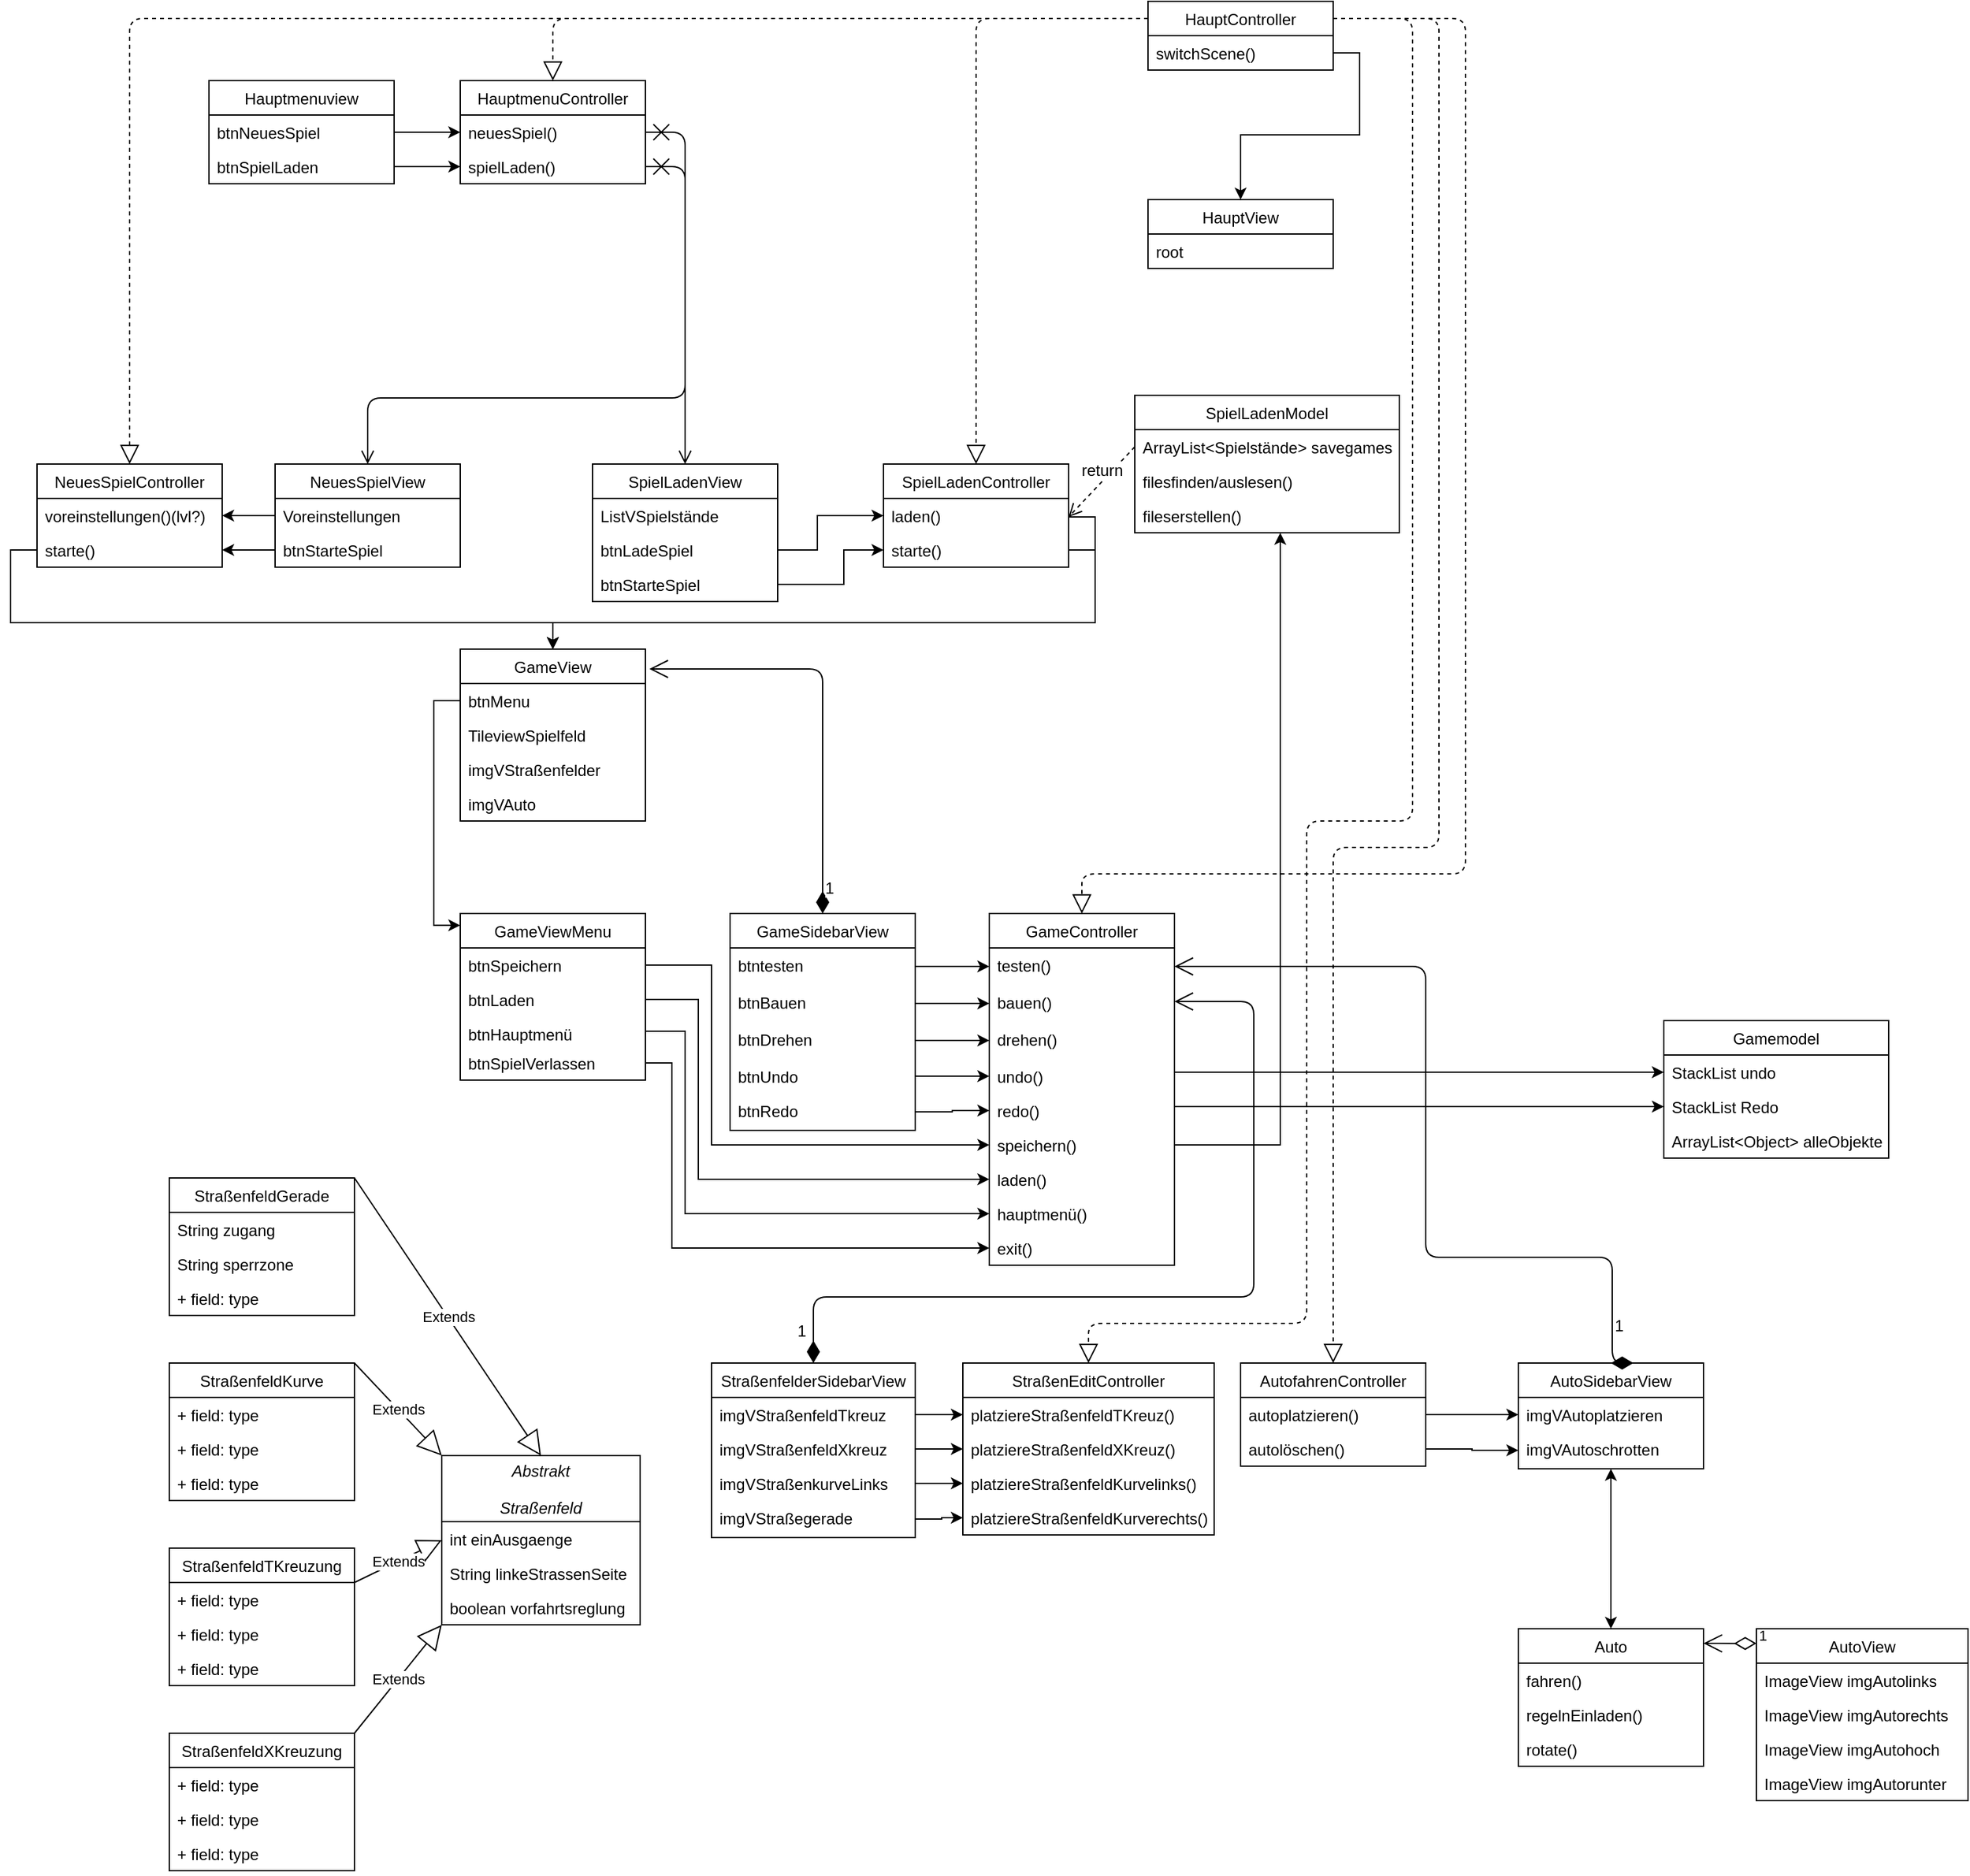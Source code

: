<mxfile version="13.1.3" type="github">
  <diagram id="VJ4gBRLPfHEQcIUoVyoj" name="Page-1">
    <mxGraphModel dx="2385" dy="684" grid="1" gridSize="10" guides="1" tooltips="1" connect="1" arrows="1" fold="1" page="1" pageScale="1" pageWidth="827" pageHeight="1169" math="0" shadow="0">
      <root>
        <mxCell id="0" />
        <mxCell id="1" parent="0" />
        <mxCell id="-l_j1n_9Ub-t-qIlccOr-48" value="GameView" style="swimlane;fontStyle=0;childLayout=stackLayout;horizontal=1;startSize=26;fillColor=none;horizontalStack=0;resizeParent=1;resizeParentMax=0;resizeLast=0;collapsible=1;marginBottom=0;" parent="1" vertex="1">
          <mxGeometry x="140" y="740" width="140" height="130" as="geometry" />
        </mxCell>
        <mxCell id="-l_j1n_9Ub-t-qIlccOr-49" value="btnMenu" style="text;strokeColor=none;fillColor=none;align=left;verticalAlign=top;spacingLeft=4;spacingRight=4;overflow=hidden;rotatable=0;points=[[0,0.5],[1,0.5]];portConstraint=eastwest;" parent="-l_j1n_9Ub-t-qIlccOr-48" vertex="1">
          <mxGeometry y="26" width="140" height="26" as="geometry" />
        </mxCell>
        <mxCell id="-l_j1n_9Ub-t-qIlccOr-50" value="TileviewSpielfeld" style="text;strokeColor=none;fillColor=none;align=left;verticalAlign=top;spacingLeft=4;spacingRight=4;overflow=hidden;rotatable=0;points=[[0,0.5],[1,0.5]];portConstraint=eastwest;" parent="-l_j1n_9Ub-t-qIlccOr-48" vertex="1">
          <mxGeometry y="52" width="140" height="26" as="geometry" />
        </mxCell>
        <mxCell id="-l_j1n_9Ub-t-qIlccOr-51" value="imgVStraßenfelder" style="text;strokeColor=none;fillColor=none;align=left;verticalAlign=top;spacingLeft=4;spacingRight=4;overflow=hidden;rotatable=0;points=[[0,0.5],[1,0.5]];portConstraint=eastwest;" parent="-l_j1n_9Ub-t-qIlccOr-48" vertex="1">
          <mxGeometry y="78" width="140" height="26" as="geometry" />
        </mxCell>
        <mxCell id="DvyWiu1rD5Dh5u9udajw-17" value="imgVAuto" style="text;strokeColor=none;fillColor=none;align=left;verticalAlign=top;spacingLeft=4;spacingRight=4;overflow=hidden;rotatable=0;points=[[0,0.5],[1,0.5]];portConstraint=eastwest;" parent="-l_j1n_9Ub-t-qIlccOr-48" vertex="1">
          <mxGeometry y="104" width="140" height="26" as="geometry" />
        </mxCell>
        <mxCell id="-l_j1n_9Ub-t-qIlccOr-72" value="NeuesSpielView" style="swimlane;fontStyle=0;childLayout=stackLayout;horizontal=1;startSize=26;fillColor=none;horizontalStack=0;resizeParent=1;resizeParentMax=0;resizeLast=0;collapsible=1;marginBottom=0;" parent="1" vertex="1">
          <mxGeometry y="600" width="140" height="78" as="geometry" />
        </mxCell>
        <mxCell id="-l_j1n_9Ub-t-qIlccOr-73" value="Voreinstellungen" style="text;strokeColor=none;fillColor=none;align=left;verticalAlign=top;spacingLeft=4;spacingRight=4;overflow=hidden;rotatable=0;points=[[0,0.5],[1,0.5]];portConstraint=eastwest;" parent="-l_j1n_9Ub-t-qIlccOr-72" vertex="1">
          <mxGeometry y="26" width="140" height="26" as="geometry" />
        </mxCell>
        <mxCell id="-l_j1n_9Ub-t-qIlccOr-75" value="btnStarteSpiel" style="text;strokeColor=none;fillColor=none;align=left;verticalAlign=top;spacingLeft=4;spacingRight=4;overflow=hidden;rotatable=0;points=[[0,0.5],[1,0.5]];portConstraint=eastwest;" parent="-l_j1n_9Ub-t-qIlccOr-72" vertex="1">
          <mxGeometry y="52" width="140" height="26" as="geometry" />
        </mxCell>
        <mxCell id="-l_j1n_9Ub-t-qIlccOr-40" value="HauptmenuController" style="swimlane;fontStyle=0;childLayout=stackLayout;horizontal=1;startSize=26;fillColor=none;horizontalStack=0;resizeParent=1;resizeParentMax=0;resizeLast=0;collapsible=1;marginBottom=0;" parent="1" vertex="1">
          <mxGeometry x="140" y="310" width="140" height="78" as="geometry" />
        </mxCell>
        <mxCell id="-l_j1n_9Ub-t-qIlccOr-41" value="neuesSpiel()" style="text;strokeColor=none;fillColor=none;align=left;verticalAlign=top;spacingLeft=4;spacingRight=4;overflow=hidden;rotatable=0;points=[[0,0.5],[1,0.5]];portConstraint=eastwest;" parent="-l_j1n_9Ub-t-qIlccOr-40" vertex="1">
          <mxGeometry y="26" width="140" height="26" as="geometry" />
        </mxCell>
        <mxCell id="-l_j1n_9Ub-t-qIlccOr-42" value="spielLaden()" style="text;strokeColor=none;fillColor=none;align=left;verticalAlign=top;spacingLeft=4;spacingRight=4;overflow=hidden;rotatable=0;points=[[0,0.5],[1,0.5]];portConstraint=eastwest;" parent="-l_j1n_9Ub-t-qIlccOr-40" vertex="1">
          <mxGeometry y="52" width="140" height="26" as="geometry" />
        </mxCell>
        <mxCell id="-gcXNnlhB-4B4d6z5VCx-38" value="SpielLadenController" style="swimlane;fontStyle=0;childLayout=stackLayout;horizontal=1;startSize=26;fillColor=none;horizontalStack=0;resizeParent=1;resizeParentMax=0;resizeLast=0;collapsible=1;marginBottom=0;" vertex="1" parent="1">
          <mxGeometry x="460" y="600" width="140" height="78" as="geometry" />
        </mxCell>
        <mxCell id="-gcXNnlhB-4B4d6z5VCx-40" value="laden()" style="text;strokeColor=none;fillColor=none;align=left;verticalAlign=top;spacingLeft=4;spacingRight=4;overflow=hidden;rotatable=0;points=[[0,0.5],[1,0.5]];portConstraint=eastwest;" vertex="1" parent="-gcXNnlhB-4B4d6z5VCx-38">
          <mxGeometry y="26" width="140" height="26" as="geometry" />
        </mxCell>
        <mxCell id="-gcXNnlhB-4B4d6z5VCx-41" value="starte()" style="text;strokeColor=none;fillColor=none;align=left;verticalAlign=top;spacingLeft=4;spacingRight=4;overflow=hidden;rotatable=0;points=[[0,0.5],[1,0.5]];portConstraint=eastwest;" vertex="1" parent="-gcXNnlhB-4B4d6z5VCx-38">
          <mxGeometry y="52" width="140" height="26" as="geometry" />
        </mxCell>
        <mxCell id="-gcXNnlhB-4B4d6z5VCx-43" value="NeuesSpielController" style="swimlane;fontStyle=0;childLayout=stackLayout;horizontal=1;startSize=26;fillColor=none;horizontalStack=0;resizeParent=1;resizeParentMax=0;resizeLast=0;collapsible=1;marginBottom=0;" vertex="1" parent="1">
          <mxGeometry x="-180" y="600" width="140" height="78" as="geometry" />
        </mxCell>
        <mxCell id="-gcXNnlhB-4B4d6z5VCx-44" value="voreinstellungen()(lvl?)" style="text;strokeColor=none;fillColor=none;align=left;verticalAlign=top;spacingLeft=4;spacingRight=4;overflow=hidden;rotatable=0;points=[[0,0.5],[1,0.5]];portConstraint=eastwest;" vertex="1" parent="-gcXNnlhB-4B4d6z5VCx-43">
          <mxGeometry y="26" width="140" height="26" as="geometry" />
        </mxCell>
        <mxCell id="-gcXNnlhB-4B4d6z5VCx-45" value="starte()" style="text;strokeColor=none;fillColor=none;align=left;verticalAlign=top;spacingLeft=4;spacingRight=4;overflow=hidden;rotatable=0;points=[[0,0.5],[1,0.5]];portConstraint=eastwest;" vertex="1" parent="-gcXNnlhB-4B4d6z5VCx-43">
          <mxGeometry y="52" width="140" height="26" as="geometry" />
        </mxCell>
        <mxCell id="-gcXNnlhB-4B4d6z5VCx-214" style="edgeStyle=orthogonalEdgeStyle;rounded=0;orthogonalLoop=1;jettySize=auto;html=1;exitX=1;exitY=0.5;exitDx=0;exitDy=0;entryX=0.5;entryY=0;entryDx=0;entryDy=0;fontSize=12;" edge="1" parent="1" source="-gcXNnlhB-4B4d6z5VCx-95" target="-gcXNnlhB-4B4d6z5VCx-96">
          <mxGeometry relative="1" as="geometry" />
        </mxCell>
        <mxCell id="-gcXNnlhB-4B4d6z5VCx-92" value="HauptController" style="swimlane;fontStyle=0;childLayout=stackLayout;horizontal=1;startSize=26;fillColor=none;horizontalStack=0;resizeParent=1;resizeParentMax=0;resizeLast=0;collapsible=1;marginBottom=0;" vertex="1" parent="1">
          <mxGeometry x="660" y="250" width="140" height="52" as="geometry" />
        </mxCell>
        <mxCell id="-gcXNnlhB-4B4d6z5VCx-95" value="switchScene()" style="text;strokeColor=none;fillColor=none;align=left;verticalAlign=top;spacingLeft=4;spacingRight=4;overflow=hidden;rotatable=0;points=[[0,0.5],[1,0.5]];portConstraint=eastwest;" vertex="1" parent="-gcXNnlhB-4B4d6z5VCx-92">
          <mxGeometry y="26" width="140" height="26" as="geometry" />
        </mxCell>
        <mxCell id="-gcXNnlhB-4B4d6z5VCx-96" value="HauptView" style="swimlane;fontStyle=0;childLayout=stackLayout;horizontal=1;startSize=26;fillColor=none;horizontalStack=0;resizeParent=1;resizeParentMax=0;resizeLast=0;collapsible=1;marginBottom=0;" vertex="1" parent="1">
          <mxGeometry x="660" y="400" width="140" height="52" as="geometry" />
        </mxCell>
        <mxCell id="-gcXNnlhB-4B4d6z5VCx-97" value="root" style="text;strokeColor=none;fillColor=none;align=left;verticalAlign=top;spacingLeft=4;spacingRight=4;overflow=hidden;rotatable=0;points=[[0,0.5],[1,0.5]];portConstraint=eastwest;" vertex="1" parent="-gcXNnlhB-4B4d6z5VCx-96">
          <mxGeometry y="26" width="140" height="26" as="geometry" />
        </mxCell>
        <mxCell id="-l_j1n_9Ub-t-qIlccOr-104" value="GameSidebarView" style="swimlane;fontStyle=0;childLayout=stackLayout;horizontal=1;startSize=26;fillColor=none;horizontalStack=0;resizeParent=1;resizeParentMax=0;resizeLast=0;collapsible=1;marginBottom=0;" parent="1" vertex="1">
          <mxGeometry x="344" y="940" width="140" height="164" as="geometry" />
        </mxCell>
        <mxCell id="DvyWiu1rD5Dh5u9udajw-1" value="btntesten" style="text;strokeColor=none;fillColor=none;align=left;verticalAlign=top;spacingLeft=4;spacingRight=4;overflow=hidden;rotatable=0;points=[[0,0.5],[1,0.5]];portConstraint=eastwest;" parent="-l_j1n_9Ub-t-qIlccOr-104" vertex="1">
          <mxGeometry y="26" width="140" height="28" as="geometry" />
        </mxCell>
        <mxCell id="DvyWiu1rD5Dh5u9udajw-14" value="btnBauen" style="text;strokeColor=none;fillColor=none;align=left;verticalAlign=top;spacingLeft=4;spacingRight=4;overflow=hidden;rotatable=0;points=[[0,0.5],[1,0.5]];portConstraint=eastwest;" parent="-l_j1n_9Ub-t-qIlccOr-104" vertex="1">
          <mxGeometry y="54" width="140" height="28" as="geometry" />
        </mxCell>
        <mxCell id="DvyWiu1rD5Dh5u9udajw-7" value="btnDrehen" style="text;strokeColor=none;fillColor=none;align=left;verticalAlign=top;spacingLeft=4;spacingRight=4;overflow=hidden;rotatable=0;points=[[0,0.5],[1,0.5]];portConstraint=eastwest;" parent="-l_j1n_9Ub-t-qIlccOr-104" vertex="1">
          <mxGeometry y="82" width="140" height="28" as="geometry" />
        </mxCell>
        <mxCell id="-l_j1n_9Ub-t-qIlccOr-106" value="btnUndo" style="text;strokeColor=none;fillColor=none;align=left;verticalAlign=top;spacingLeft=4;spacingRight=4;overflow=hidden;rotatable=0;points=[[0,0.5],[1,0.5]];portConstraint=eastwest;" parent="-l_j1n_9Ub-t-qIlccOr-104" vertex="1">
          <mxGeometry y="110" width="140" height="26" as="geometry" />
        </mxCell>
        <mxCell id="-l_j1n_9Ub-t-qIlccOr-107" value="btnRedo&#xa;" style="text;strokeColor=none;fillColor=none;align=left;verticalAlign=top;spacingLeft=4;spacingRight=4;overflow=hidden;rotatable=0;points=[[0,0.5],[1,0.5]];portConstraint=eastwest;" parent="-l_j1n_9Ub-t-qIlccOr-104" vertex="1">
          <mxGeometry y="136" width="140" height="28" as="geometry" />
        </mxCell>
        <mxCell id="DvyWiu1rD5Dh5u9udajw-18" style="edgeStyle=orthogonalEdgeStyle;rounded=0;orthogonalLoop=1;jettySize=auto;html=1;exitX=0;exitY=0.5;exitDx=0;exitDy=0;entryX=0;entryY=0.071;entryDx=0;entryDy=0;entryPerimeter=0;" parent="1" source="-l_j1n_9Ub-t-qIlccOr-49" target="-l_j1n_9Ub-t-qIlccOr-52" edge="1">
          <mxGeometry relative="1" as="geometry" />
        </mxCell>
        <mxCell id="-l_j1n_9Ub-t-qIlccOr-52" value="GameViewMenu" style="swimlane;fontStyle=0;childLayout=stackLayout;horizontal=1;startSize=26;fillColor=none;horizontalStack=0;resizeParent=1;resizeParentMax=0;resizeLast=0;collapsible=1;marginBottom=0;" parent="1" vertex="1">
          <mxGeometry x="140" y="940" width="140" height="126" as="geometry" />
        </mxCell>
        <mxCell id="-l_j1n_9Ub-t-qIlccOr-53" value="btnSpeichern" style="text;strokeColor=none;fillColor=none;align=left;verticalAlign=top;spacingLeft=4;spacingRight=4;overflow=hidden;rotatable=0;points=[[0,0.5],[1,0.5]];portConstraint=eastwest;" parent="-l_j1n_9Ub-t-qIlccOr-52" vertex="1">
          <mxGeometry y="26" width="140" height="26" as="geometry" />
        </mxCell>
        <mxCell id="-l_j1n_9Ub-t-qIlccOr-54" value="btnLaden" style="text;strokeColor=none;fillColor=none;align=left;verticalAlign=top;spacingLeft=4;spacingRight=4;overflow=hidden;rotatable=0;points=[[0,0.5],[1,0.5]];portConstraint=eastwest;" parent="-l_j1n_9Ub-t-qIlccOr-52" vertex="1">
          <mxGeometry y="52" width="140" height="26" as="geometry" />
        </mxCell>
        <mxCell id="-l_j1n_9Ub-t-qIlccOr-55" value="btnHauptmenü" style="text;strokeColor=none;fillColor=none;align=left;verticalAlign=top;spacingLeft=4;spacingRight=4;overflow=hidden;rotatable=0;points=[[0,0.5],[1,0.5]];portConstraint=eastwest;" parent="-l_j1n_9Ub-t-qIlccOr-52" vertex="1">
          <mxGeometry y="78" width="140" height="22" as="geometry" />
        </mxCell>
        <mxCell id="DvyWiu1rD5Dh5u9udajw-22" value="btnSpielVerlassen" style="text;strokeColor=none;fillColor=none;align=left;verticalAlign=top;spacingLeft=4;spacingRight=4;overflow=hidden;rotatable=0;points=[[0,0.5],[1,0.5]];portConstraint=eastwest;" parent="-l_j1n_9Ub-t-qIlccOr-52" vertex="1">
          <mxGeometry y="100" width="140" height="26" as="geometry" />
        </mxCell>
        <mxCell id="-gcXNnlhB-4B4d6z5VCx-149" value="" style="edgeStyle=orthogonalEdgeStyle;rounded=0;orthogonalLoop=1;jettySize=auto;html=1;fontSize=12;" edge="1" parent="1" source="-l_j1n_9Ub-t-qIlccOr-32" target="DvyWiu1rD5Dh5u9udajw-9">
          <mxGeometry relative="1" as="geometry" />
        </mxCell>
        <mxCell id="-gcXNnlhB-4B4d6z5VCx-4" value="Hauptmenuview" style="swimlane;fontStyle=0;childLayout=stackLayout;horizontal=1;startSize=26;fillColor=none;horizontalStack=0;resizeParent=1;resizeParentMax=0;resizeLast=0;collapsible=1;marginBottom=0;" vertex="1" parent="1">
          <mxGeometry x="-50" y="310" width="140" height="78" as="geometry" />
        </mxCell>
        <mxCell id="-gcXNnlhB-4B4d6z5VCx-5" value="btnNeuesSpiel" style="text;strokeColor=none;fillColor=none;align=left;verticalAlign=top;spacingLeft=4;spacingRight=4;overflow=hidden;rotatable=0;points=[[0,0.5],[1,0.5]];portConstraint=eastwest;" vertex="1" parent="-gcXNnlhB-4B4d6z5VCx-4">
          <mxGeometry y="26" width="140" height="26" as="geometry" />
        </mxCell>
        <mxCell id="-gcXNnlhB-4B4d6z5VCx-6" value="btnSpielLaden" style="text;strokeColor=none;fillColor=none;align=left;verticalAlign=top;spacingLeft=4;spacingRight=4;overflow=hidden;rotatable=0;points=[[0,0.5],[1,0.5]];portConstraint=eastwest;" vertex="1" parent="-gcXNnlhB-4B4d6z5VCx-4">
          <mxGeometry y="52" width="140" height="26" as="geometry" />
        </mxCell>
        <mxCell id="-gcXNnlhB-4B4d6z5VCx-32" value="" style="endArrow=classic;startArrow=classic;html=1;exitX=0.5;exitY=0;exitDx=0;exitDy=0;entryX=0.5;entryY=1;entryDx=0;entryDy=0;entryPerimeter=0;" edge="1" parent="1" source="-l_j1n_9Ub-t-qIlccOr-56" target="DvyWiu1rD5Dh5u9udajw-10">
          <mxGeometry width="50" height="50" relative="1" as="geometry">
            <mxPoint x="1009.56" y="1450.99" as="sourcePoint" />
            <mxPoint x="1010" y="1371" as="targetPoint" />
          </mxGeometry>
        </mxCell>
        <mxCell id="-gcXNnlhB-4B4d6z5VCx-86" value="Extends" style="endArrow=block;endSize=16;endFill=0;html=1;exitX=1;exitY=0;exitDx=0;exitDy=0;entryX=0.5;entryY=0;entryDx=0;entryDy=0;" edge="1" parent="1" source="-gcXNnlhB-4B4d6z5VCx-70" target="-l_j1n_9Ub-t-qIlccOr-60">
          <mxGeometry width="160" relative="1" as="geometry">
            <mxPoint x="-184" y="1410" as="sourcePoint" />
            <mxPoint x="-24" y="1410" as="targetPoint" />
          </mxGeometry>
        </mxCell>
        <mxCell id="-gcXNnlhB-4B4d6z5VCx-88" value="Extends" style="endArrow=block;endSize=16;endFill=0;html=1;exitX=1;exitY=0;exitDx=0;exitDy=0;entryX=0;entryY=0;entryDx=0;entryDy=0;" edge="1" parent="1" source="-gcXNnlhB-4B4d6z5VCx-74" target="-l_j1n_9Ub-t-qIlccOr-60">
          <mxGeometry width="160" relative="1" as="geometry">
            <mxPoint x="56" y="1480" as="sourcePoint" />
            <mxPoint x="156" y="1441.012" as="targetPoint" />
          </mxGeometry>
        </mxCell>
        <mxCell id="-gcXNnlhB-4B4d6z5VCx-89" value="Extends" style="endArrow=block;endSize=16;endFill=0;html=1;exitX=1;exitY=0.25;exitDx=0;exitDy=0;entryX=0;entryY=0.5;entryDx=0;entryDy=0;" edge="1" parent="1" source="-gcXNnlhB-4B4d6z5VCx-78" target="-l_j1n_9Ub-t-qIlccOr-60">
          <mxGeometry width="160" relative="1" as="geometry">
            <mxPoint x="226" y="1500" as="sourcePoint" />
            <mxPoint x="326" y="1441.012" as="targetPoint" />
          </mxGeometry>
        </mxCell>
        <mxCell id="-gcXNnlhB-4B4d6z5VCx-90" value="Extends" style="endArrow=block;endSize=16;endFill=0;html=1;exitX=1;exitY=0;exitDx=0;exitDy=0;entryX=0;entryY=1;entryDx=0;entryDy=0;" edge="1" parent="1" source="-gcXNnlhB-4B4d6z5VCx-82" target="-l_j1n_9Ub-t-qIlccOr-60">
          <mxGeometry width="160" relative="1" as="geometry">
            <mxPoint x="406" y="1500" as="sourcePoint" />
            <mxPoint x="306" y="1442" as="targetPoint" />
          </mxGeometry>
        </mxCell>
        <mxCell id="-gcXNnlhB-4B4d6z5VCx-101" value="" style="endArrow=block;dashed=1;endFill=0;endSize=12;html=1;exitX=0;exitY=0.25;exitDx=0;exitDy=0;entryX=0.5;entryY=0;entryDx=0;entryDy=0;" edge="1" parent="1" source="-gcXNnlhB-4B4d6z5VCx-92" target="-l_j1n_9Ub-t-qIlccOr-40">
          <mxGeometry width="160" relative="1" as="geometry">
            <mxPoint x="270" y="510" as="sourcePoint" />
            <mxPoint x="430" y="510" as="targetPoint" />
            <Array as="points">
              <mxPoint x="210" y="263" />
            </Array>
          </mxGeometry>
        </mxCell>
        <mxCell id="-gcXNnlhB-4B4d6z5VCx-102" value="" style="endArrow=block;dashed=1;endFill=0;endSize=12;html=1;exitX=0;exitY=0.25;exitDx=0;exitDy=0;entryX=0.5;entryY=0;entryDx=0;entryDy=0;" edge="1" parent="1" source="-gcXNnlhB-4B4d6z5VCx-92" target="-gcXNnlhB-4B4d6z5VCx-38">
          <mxGeometry width="160" relative="1" as="geometry">
            <mxPoint x="680" y="354" as="sourcePoint" />
            <mxPoint x="300" y="414" as="targetPoint" />
            <Array as="points">
              <mxPoint x="530" y="263" />
            </Array>
          </mxGeometry>
        </mxCell>
        <mxCell id="-gcXNnlhB-4B4d6z5VCx-103" value="" style="endArrow=block;dashed=1;endFill=0;endSize=12;html=1;exitX=0;exitY=0.25;exitDx=0;exitDy=0;entryX=0.5;entryY=0;entryDx=0;entryDy=0;" edge="1" parent="1" source="-gcXNnlhB-4B4d6z5VCx-92" target="-gcXNnlhB-4B4d6z5VCx-43">
          <mxGeometry width="160" relative="1" as="geometry">
            <mxPoint x="660" y="250" as="sourcePoint" />
            <mxPoint x="280" y="310" as="targetPoint" />
            <Array as="points">
              <mxPoint x="-110" y="263" />
            </Array>
          </mxGeometry>
        </mxCell>
        <mxCell id="-gcXNnlhB-4B4d6z5VCx-104" value="" style="endArrow=block;dashed=1;endFill=0;endSize=12;html=1;exitX=1;exitY=0.25;exitDx=0;exitDy=0;entryX=0.5;entryY=0;entryDx=0;entryDy=0;" edge="1" parent="1" source="-gcXNnlhB-4B4d6z5VCx-92" target="-l_j1n_9Ub-t-qIlccOr-32">
          <mxGeometry width="160" relative="1" as="geometry">
            <mxPoint x="1570" y="800" as="sourcePoint" />
            <mxPoint x="800" y="1160" as="targetPoint" />
            <Array as="points">
              <mxPoint x="880" y="263" />
              <mxPoint x="880" y="640" />
              <mxPoint x="880" y="890" />
              <mxPoint x="800" y="890" />
            </Array>
          </mxGeometry>
        </mxCell>
        <mxCell id="-gcXNnlhB-4B4d6z5VCx-126" value="1" style="endArrow=open;html=1;endSize=12;startArrow=diamondThin;startSize=14;startFill=0;edgeStyle=orthogonalEdgeStyle;align=left;verticalAlign=bottom;exitX=0;exitY=0.085;exitDx=0;exitDy=0;exitPerimeter=0;" edge="1" parent="1" source="-gcXNnlhB-4B4d6z5VCx-114">
          <mxGeometry x="-1" y="3" relative="1" as="geometry">
            <mxPoint x="820" y="1471" as="sourcePoint" />
            <mxPoint x="1080" y="1492" as="targetPoint" />
          </mxGeometry>
        </mxCell>
        <mxCell id="-gcXNnlhB-4B4d6z5VCx-133" value="GameController" style="swimlane;fontStyle=0;childLayout=stackLayout;horizontal=1;startSize=26;fillColor=none;horizontalStack=0;resizeParent=1;resizeParentMax=0;resizeLast=0;collapsible=1;marginBottom=0;" vertex="1" parent="1">
          <mxGeometry x="540" y="940" width="140" height="266" as="geometry" />
        </mxCell>
        <mxCell id="-gcXNnlhB-4B4d6z5VCx-134" value="testen()" style="text;strokeColor=none;fillColor=none;align=left;verticalAlign=top;spacingLeft=4;spacingRight=4;overflow=hidden;rotatable=0;points=[[0,0.5],[1,0.5]];portConstraint=eastwest;" vertex="1" parent="-gcXNnlhB-4B4d6z5VCx-133">
          <mxGeometry y="26" width="140" height="28" as="geometry" />
        </mxCell>
        <mxCell id="-gcXNnlhB-4B4d6z5VCx-135" value="bauen()" style="text;strokeColor=none;fillColor=none;align=left;verticalAlign=top;spacingLeft=4;spacingRight=4;overflow=hidden;rotatable=0;points=[[0,0.5],[1,0.5]];portConstraint=eastwest;" vertex="1" parent="-gcXNnlhB-4B4d6z5VCx-133">
          <mxGeometry y="54" width="140" height="28" as="geometry" />
        </mxCell>
        <mxCell id="-gcXNnlhB-4B4d6z5VCx-137" value="drehen()" style="text;strokeColor=none;fillColor=none;align=left;verticalAlign=top;spacingLeft=4;spacingRight=4;overflow=hidden;rotatable=0;points=[[0,0.5],[1,0.5]];portConstraint=eastwest;" vertex="1" parent="-gcXNnlhB-4B4d6z5VCx-133">
          <mxGeometry y="82" width="140" height="28" as="geometry" />
        </mxCell>
        <mxCell id="-gcXNnlhB-4B4d6z5VCx-93" value="undo()" style="text;strokeColor=none;fillColor=none;align=left;verticalAlign=top;spacingLeft=4;spacingRight=4;overflow=hidden;rotatable=0;points=[[0,0.5],[1,0.5]];portConstraint=eastwest;" vertex="1" parent="-gcXNnlhB-4B4d6z5VCx-133">
          <mxGeometry y="110" width="140" height="26" as="geometry" />
        </mxCell>
        <mxCell id="-gcXNnlhB-4B4d6z5VCx-94" value="redo()" style="text;strokeColor=none;fillColor=none;align=left;verticalAlign=top;spacingLeft=4;spacingRight=4;overflow=hidden;rotatable=0;points=[[0,0.5],[1,0.5]];portConstraint=eastwest;" vertex="1" parent="-gcXNnlhB-4B4d6z5VCx-133">
          <mxGeometry y="136" width="140" height="26" as="geometry" />
        </mxCell>
        <mxCell id="-gcXNnlhB-4B4d6z5VCx-192" value="speichern()" style="text;strokeColor=none;fillColor=none;align=left;verticalAlign=top;spacingLeft=4;spacingRight=4;overflow=hidden;rotatable=0;points=[[0,0.5],[1,0.5]];portConstraint=eastwest;" vertex="1" parent="-gcXNnlhB-4B4d6z5VCx-133">
          <mxGeometry y="162" width="140" height="26" as="geometry" />
        </mxCell>
        <mxCell id="-gcXNnlhB-4B4d6z5VCx-200" value="laden()" style="text;strokeColor=none;fillColor=none;align=left;verticalAlign=top;spacingLeft=4;spacingRight=4;overflow=hidden;rotatable=0;points=[[0,0.5],[1,0.5]];portConstraint=eastwest;" vertex="1" parent="-gcXNnlhB-4B4d6z5VCx-133">
          <mxGeometry y="188" width="140" height="26" as="geometry" />
        </mxCell>
        <mxCell id="-gcXNnlhB-4B4d6z5VCx-199" value="hauptmenü()" style="text;strokeColor=none;fillColor=none;align=left;verticalAlign=top;spacingLeft=4;spacingRight=4;overflow=hidden;rotatable=0;points=[[0,0.5],[1,0.5]];portConstraint=eastwest;" vertex="1" parent="-gcXNnlhB-4B4d6z5VCx-133">
          <mxGeometry y="214" width="140" height="26" as="geometry" />
        </mxCell>
        <mxCell id="-gcXNnlhB-4B4d6z5VCx-201" value="exit()" style="text;strokeColor=none;fillColor=none;align=left;verticalAlign=top;spacingLeft=4;spacingRight=4;overflow=hidden;rotatable=0;points=[[0,0.5],[1,0.5]];portConstraint=eastwest;" vertex="1" parent="-gcXNnlhB-4B4d6z5VCx-133">
          <mxGeometry y="240" width="140" height="26" as="geometry" />
        </mxCell>
        <mxCell id="-gcXNnlhB-4B4d6z5VCx-139" value="" style="edgeStyle=orthogonalEdgeStyle;rounded=0;orthogonalLoop=1;jettySize=auto;html=1;fontSize=12;" edge="1" parent="1" source="DvyWiu1rD5Dh5u9udajw-1" target="-gcXNnlhB-4B4d6z5VCx-134">
          <mxGeometry relative="1" as="geometry" />
        </mxCell>
        <mxCell id="-gcXNnlhB-4B4d6z5VCx-142" value="" style="endArrow=block;dashed=1;endFill=0;endSize=12;html=1;exitX=1;exitY=0.25;exitDx=0;exitDy=0;entryX=0.5;entryY=0;entryDx=0;entryDy=0;" edge="1" parent="1" source="-gcXNnlhB-4B4d6z5VCx-92" target="-gcXNnlhB-4B4d6z5VCx-133">
          <mxGeometry width="160" relative="1" as="geometry">
            <mxPoint x="801.4" y="358.004" as="sourcePoint" />
            <mxPoint x="670" y="930" as="targetPoint" />
            <Array as="points">
              <mxPoint x="900" y="263" />
              <mxPoint x="900" y="640" />
              <mxPoint x="900" y="910" />
              <mxPoint x="810" y="910" />
              <mxPoint x="610" y="910" />
            </Array>
          </mxGeometry>
        </mxCell>
        <mxCell id="-gcXNnlhB-4B4d6z5VCx-143" value="1" style="endArrow=open;html=1;endSize=12;startArrow=diamondThin;startSize=14;startFill=1;edgeStyle=orthogonalEdgeStyle;align=left;verticalAlign=bottom;fontSize=12;exitX=0.5;exitY=0;exitDx=0;exitDy=0;" edge="1" parent="1" source="-l_j1n_9Ub-t-qIlccOr-104">
          <mxGeometry x="-0.937" relative="1" as="geometry">
            <mxPoint x="340" y="890" as="sourcePoint" />
            <mxPoint x="283" y="755" as="targetPoint" />
            <Array as="points">
              <mxPoint x="414" y="755" />
            </Array>
            <mxPoint as="offset" />
          </mxGeometry>
        </mxCell>
        <mxCell id="-gcXNnlhB-4B4d6z5VCx-144" value="" style="edgeStyle=orthogonalEdgeStyle;rounded=0;orthogonalLoop=1;jettySize=auto;html=1;fontSize=12;" edge="1" parent="1" source="DvyWiu1rD5Dh5u9udajw-7" target="-gcXNnlhB-4B4d6z5VCx-137">
          <mxGeometry relative="1" as="geometry" />
        </mxCell>
        <mxCell id="-gcXNnlhB-4B4d6z5VCx-145" value="" style="edgeStyle=orthogonalEdgeStyle;rounded=0;orthogonalLoop=1;jettySize=auto;html=1;fontSize=12;" edge="1" parent="1" source="DvyWiu1rD5Dh5u9udajw-14" target="-gcXNnlhB-4B4d6z5VCx-135">
          <mxGeometry relative="1" as="geometry" />
        </mxCell>
        <mxCell id="-gcXNnlhB-4B4d6z5VCx-147" value="1" style="endArrow=open;html=1;endSize=12;startArrow=diamondThin;startSize=14;startFill=1;edgeStyle=orthogonalEdgeStyle;align=left;verticalAlign=bottom;fontSize=12;exitX=0.5;exitY=0;exitDx=0;exitDy=0;entryX=1;entryY=0.5;entryDx=0;entryDy=0;" edge="1" parent="1" source="DvyWiu1rD5Dh5u9udajw-8" target="-gcXNnlhB-4B4d6z5VCx-134">
          <mxGeometry x="-0.937" relative="1" as="geometry">
            <mxPoint x="1011" y="1150" as="sourcePoint" />
            <mxPoint x="484" y="1100" as="targetPoint" />
            <Array as="points">
              <mxPoint x="1011" y="1200" />
              <mxPoint x="870" y="1200" />
              <mxPoint x="870" y="980" />
            </Array>
            <mxPoint as="offset" />
          </mxGeometry>
        </mxCell>
        <mxCell id="-gcXNnlhB-4B4d6z5VCx-148" value="1" style="endArrow=open;html=1;endSize=12;startArrow=diamondThin;startSize=14;startFill=1;edgeStyle=orthogonalEdgeStyle;align=left;verticalAlign=bottom;fontSize=12;exitX=0.5;exitY=0;exitDx=0;exitDy=0;entryX=1;entryY=0.25;entryDx=0;entryDy=0;" edge="1" parent="1" source="DvyWiu1rD5Dh5u9udajw-2" target="-gcXNnlhB-4B4d6z5VCx-133">
          <mxGeometry x="-0.955" y="14" relative="1" as="geometry">
            <mxPoint x="1011" y="1180" as="sourcePoint" />
            <mxPoint x="680" y="1010" as="targetPoint" />
            <Array as="points">
              <mxPoint x="407" y="1230" />
              <mxPoint x="740" y="1230" />
              <mxPoint x="740" y="1006" />
            </Array>
            <mxPoint as="offset" />
          </mxGeometry>
        </mxCell>
        <mxCell id="-gcXNnlhB-4B4d6z5VCx-150" value="" style="edgeStyle=orthogonalEdgeStyle;rounded=0;orthogonalLoop=1;jettySize=auto;html=1;fontSize=12;" edge="1" parent="1" source="-l_j1n_9Ub-t-qIlccOr-35" target="DvyWiu1rD5Dh5u9udajw-10">
          <mxGeometry relative="1" as="geometry" />
        </mxCell>
        <mxCell id="-gcXNnlhB-4B4d6z5VCx-157" value="" style="edgeStyle=orthogonalEdgeStyle;rounded=0;orthogonalLoop=1;jettySize=auto;html=1;fontSize=12;" edge="1" parent="1" source="DvyWiu1rD5Dh5u9udajw-3" target="-l_j1n_9Ub-t-qIlccOr-29">
          <mxGeometry relative="1" as="geometry" />
        </mxCell>
        <mxCell id="-gcXNnlhB-4B4d6z5VCx-158" value="" style="edgeStyle=orthogonalEdgeStyle;rounded=0;orthogonalLoop=1;jettySize=auto;html=1;fontSize=12;" edge="1" parent="1" source="-gcXNnlhB-4B4d6z5VCx-156" target="-l_j1n_9Ub-t-qIlccOr-30">
          <mxGeometry relative="1" as="geometry" />
        </mxCell>
        <mxCell id="-gcXNnlhB-4B4d6z5VCx-161" value="" style="edgeStyle=orthogonalEdgeStyle;rounded=0;orthogonalLoop=1;jettySize=auto;html=1;fontSize=12;" edge="1" parent="1" source="DvyWiu1rD5Dh5u9udajw-6" target="-gcXNnlhB-4B4d6z5VCx-155">
          <mxGeometry relative="1" as="geometry" />
        </mxCell>
        <mxCell id="-gcXNnlhB-4B4d6z5VCx-162" value="" style="endArrow=block;dashed=1;endFill=0;endSize=12;html=1;exitX=1;exitY=0.25;exitDx=0;exitDy=0;entryX=0.5;entryY=0;entryDx=0;entryDy=0;" edge="1" parent="1" source="-gcXNnlhB-4B4d6z5VCx-92" target="-l_j1n_9Ub-t-qIlccOr-28">
          <mxGeometry width="160" relative="1" as="geometry">
            <mxPoint x="801.4" y="358.004" as="sourcePoint" />
            <mxPoint x="800" y="1150" as="targetPoint" />
            <Array as="points">
              <mxPoint x="860" y="263" />
              <mxPoint x="860" y="640" />
              <mxPoint x="860" y="870" />
              <mxPoint x="780" y="870" />
              <mxPoint x="780" y="1250" />
              <mxPoint x="615" y="1250" />
            </Array>
          </mxGeometry>
        </mxCell>
        <mxCell id="-gcXNnlhB-4B4d6z5VCx-163" value="" style="edgeStyle=orthogonalEdgeStyle;rounded=0;orthogonalLoop=1;jettySize=auto;html=1;fontSize=12;" edge="1" parent="1" source="DvyWiu1rD5Dh5u9udajw-5" target="-l_j1n_9Ub-t-qIlccOr-31">
          <mxGeometry relative="1" as="geometry" />
        </mxCell>
        <mxCell id="-gcXNnlhB-4B4d6z5VCx-70" value="StraßenfeldGerade" style="swimlane;fontStyle=0;childLayout=stackLayout;horizontal=1;startSize=26;fillColor=none;horizontalStack=0;resizeParent=1;resizeParentMax=0;resizeLast=0;collapsible=1;marginBottom=0;" vertex="1" parent="1">
          <mxGeometry x="-80" y="1140" width="140" height="104" as="geometry" />
        </mxCell>
        <mxCell id="-gcXNnlhB-4B4d6z5VCx-71" value="String zugang" style="text;strokeColor=none;fillColor=none;align=left;verticalAlign=top;spacingLeft=4;spacingRight=4;overflow=hidden;rotatable=0;points=[[0,0.5],[1,0.5]];portConstraint=eastwest;" vertex="1" parent="-gcXNnlhB-4B4d6z5VCx-70">
          <mxGeometry y="26" width="140" height="26" as="geometry" />
        </mxCell>
        <mxCell id="-gcXNnlhB-4B4d6z5VCx-72" value="String sperrzone" style="text;strokeColor=none;fillColor=none;align=left;verticalAlign=top;spacingLeft=4;spacingRight=4;overflow=hidden;rotatable=0;points=[[0,0.5],[1,0.5]];portConstraint=eastwest;" vertex="1" parent="-gcXNnlhB-4B4d6z5VCx-70">
          <mxGeometry y="52" width="140" height="26" as="geometry" />
        </mxCell>
        <mxCell id="-gcXNnlhB-4B4d6z5VCx-73" value="+ field: type" style="text;strokeColor=none;fillColor=none;align=left;verticalAlign=top;spacingLeft=4;spacingRight=4;overflow=hidden;rotatable=0;points=[[0,0.5],[1,0.5]];portConstraint=eastwest;" vertex="1" parent="-gcXNnlhB-4B4d6z5VCx-70">
          <mxGeometry y="78" width="140" height="26" as="geometry" />
        </mxCell>
        <mxCell id="-l_j1n_9Ub-t-qIlccOr-64" value="SpielLadenView" style="swimlane;fontStyle=0;childLayout=stackLayout;horizontal=1;startSize=26;fillColor=none;horizontalStack=0;resizeParent=1;resizeParentMax=0;resizeLast=0;collapsible=1;marginBottom=0;" parent="1" vertex="1">
          <mxGeometry x="240" y="600" width="140" height="104" as="geometry" />
        </mxCell>
        <mxCell id="-l_j1n_9Ub-t-qIlccOr-65" value="ListVSpielstände" style="text;strokeColor=none;fillColor=none;align=left;verticalAlign=top;spacingLeft=4;spacingRight=4;overflow=hidden;rotatable=0;points=[[0,0.5],[1,0.5]];portConstraint=eastwest;" parent="-l_j1n_9Ub-t-qIlccOr-64" vertex="1">
          <mxGeometry y="26" width="140" height="26" as="geometry" />
        </mxCell>
        <mxCell id="-l_j1n_9Ub-t-qIlccOr-66" value="btnLadeSpiel" style="text;strokeColor=none;fillColor=none;align=left;verticalAlign=top;spacingLeft=4;spacingRight=4;overflow=hidden;rotatable=0;points=[[0,0.5],[1,0.5]];portConstraint=eastwest;" parent="-l_j1n_9Ub-t-qIlccOr-64" vertex="1">
          <mxGeometry y="52" width="140" height="26" as="geometry" />
        </mxCell>
        <mxCell id="-l_j1n_9Ub-t-qIlccOr-67" value="btnStarteSpiel" style="text;strokeColor=none;fillColor=none;align=left;verticalAlign=top;spacingLeft=4;spacingRight=4;overflow=hidden;rotatable=0;points=[[0,0.5],[1,0.5]];portConstraint=eastwest;" parent="-l_j1n_9Ub-t-qIlccOr-64" vertex="1">
          <mxGeometry y="78" width="140" height="26" as="geometry" />
        </mxCell>
        <mxCell id="-gcXNnlhB-4B4d6z5VCx-48" value="SpielLadenModel" style="swimlane;fontStyle=0;childLayout=stackLayout;horizontal=1;startSize=26;fillColor=none;horizontalStack=0;resizeParent=1;resizeParentMax=0;resizeLast=0;collapsible=1;marginBottom=0;" vertex="1" parent="1">
          <mxGeometry x="650" y="548" width="200" height="104" as="geometry" />
        </mxCell>
        <mxCell id="-gcXNnlhB-4B4d6z5VCx-49" value="ArrayList&lt;Spielstände&gt; savegames" style="text;strokeColor=none;fillColor=none;align=left;verticalAlign=top;spacingLeft=4;spacingRight=4;overflow=hidden;rotatable=0;points=[[0,0.5],[1,0.5]];portConstraint=eastwest;" vertex="1" parent="-gcXNnlhB-4B4d6z5VCx-48">
          <mxGeometry y="26" width="200" height="26" as="geometry" />
        </mxCell>
        <mxCell id="-gcXNnlhB-4B4d6z5VCx-217" value="filesfinden/auslesen()" style="text;strokeColor=none;fillColor=none;align=left;verticalAlign=top;spacingLeft=4;spacingRight=4;overflow=hidden;rotatable=0;points=[[0,0.5],[1,0.5]];portConstraint=eastwest;" vertex="1" parent="-gcXNnlhB-4B4d6z5VCx-48">
          <mxGeometry y="52" width="200" height="26" as="geometry" />
        </mxCell>
        <mxCell id="-gcXNnlhB-4B4d6z5VCx-218" value="fileserstellen()" style="text;strokeColor=none;fillColor=none;align=left;verticalAlign=top;spacingLeft=4;spacingRight=4;overflow=hidden;rotatable=0;points=[[0,0.5],[1,0.5]];portConstraint=eastwest;" vertex="1" parent="-gcXNnlhB-4B4d6z5VCx-48">
          <mxGeometry y="78" width="200" height="26" as="geometry" />
        </mxCell>
        <mxCell id="-gcXNnlhB-4B4d6z5VCx-74" value="StraßenfeldKurve" style="swimlane;fontStyle=0;childLayout=stackLayout;horizontal=1;startSize=26;fillColor=none;horizontalStack=0;resizeParent=1;resizeParentMax=0;resizeLast=0;collapsible=1;marginBottom=0;" vertex="1" parent="1">
          <mxGeometry x="-80" y="1280" width="140" height="104" as="geometry" />
        </mxCell>
        <mxCell id="-gcXNnlhB-4B4d6z5VCx-75" value="+ field: type" style="text;strokeColor=none;fillColor=none;align=left;verticalAlign=top;spacingLeft=4;spacingRight=4;overflow=hidden;rotatable=0;points=[[0,0.5],[1,0.5]];portConstraint=eastwest;" vertex="1" parent="-gcXNnlhB-4B4d6z5VCx-74">
          <mxGeometry y="26" width="140" height="26" as="geometry" />
        </mxCell>
        <mxCell id="-gcXNnlhB-4B4d6z5VCx-76" value="+ field: type" style="text;strokeColor=none;fillColor=none;align=left;verticalAlign=top;spacingLeft=4;spacingRight=4;overflow=hidden;rotatable=0;points=[[0,0.5],[1,0.5]];portConstraint=eastwest;" vertex="1" parent="-gcXNnlhB-4B4d6z5VCx-74">
          <mxGeometry y="52" width="140" height="26" as="geometry" />
        </mxCell>
        <mxCell id="-gcXNnlhB-4B4d6z5VCx-77" value="+ field: type" style="text;strokeColor=none;fillColor=none;align=left;verticalAlign=top;spacingLeft=4;spacingRight=4;overflow=hidden;rotatable=0;points=[[0,0.5],[1,0.5]];portConstraint=eastwest;" vertex="1" parent="-gcXNnlhB-4B4d6z5VCx-74">
          <mxGeometry y="78" width="140" height="26" as="geometry" />
        </mxCell>
        <mxCell id="-gcXNnlhB-4B4d6z5VCx-78" value="StraßenfeldTKreuzung" style="swimlane;fontStyle=0;childLayout=stackLayout;horizontal=1;startSize=26;fillColor=none;horizontalStack=0;resizeParent=1;resizeParentMax=0;resizeLast=0;collapsible=1;marginBottom=0;" vertex="1" parent="1">
          <mxGeometry x="-80" y="1420" width="140" height="104" as="geometry" />
        </mxCell>
        <mxCell id="-gcXNnlhB-4B4d6z5VCx-79" value="+ field: type" style="text;strokeColor=none;fillColor=none;align=left;verticalAlign=top;spacingLeft=4;spacingRight=4;overflow=hidden;rotatable=0;points=[[0,0.5],[1,0.5]];portConstraint=eastwest;" vertex="1" parent="-gcXNnlhB-4B4d6z5VCx-78">
          <mxGeometry y="26" width="140" height="26" as="geometry" />
        </mxCell>
        <mxCell id="-gcXNnlhB-4B4d6z5VCx-80" value="+ field: type" style="text;strokeColor=none;fillColor=none;align=left;verticalAlign=top;spacingLeft=4;spacingRight=4;overflow=hidden;rotatable=0;points=[[0,0.5],[1,0.5]];portConstraint=eastwest;" vertex="1" parent="-gcXNnlhB-4B4d6z5VCx-78">
          <mxGeometry y="52" width="140" height="26" as="geometry" />
        </mxCell>
        <mxCell id="-gcXNnlhB-4B4d6z5VCx-81" value="+ field: type" style="text;strokeColor=none;fillColor=none;align=left;verticalAlign=top;spacingLeft=4;spacingRight=4;overflow=hidden;rotatable=0;points=[[0,0.5],[1,0.5]];portConstraint=eastwest;" vertex="1" parent="-gcXNnlhB-4B4d6z5VCx-78">
          <mxGeometry y="78" width="140" height="26" as="geometry" />
        </mxCell>
        <mxCell id="-gcXNnlhB-4B4d6z5VCx-82" value="StraßenfeldXKreuzung" style="swimlane;fontStyle=0;childLayout=stackLayout;horizontal=1;startSize=26;fillColor=none;horizontalStack=0;resizeParent=1;resizeParentMax=0;resizeLast=0;collapsible=1;marginBottom=0;" vertex="1" parent="1">
          <mxGeometry x="-80" y="1560" width="140" height="104" as="geometry" />
        </mxCell>
        <mxCell id="-gcXNnlhB-4B4d6z5VCx-83" value="+ field: type" style="text;strokeColor=none;fillColor=none;align=left;verticalAlign=top;spacingLeft=4;spacingRight=4;overflow=hidden;rotatable=0;points=[[0,0.5],[1,0.5]];portConstraint=eastwest;" vertex="1" parent="-gcXNnlhB-4B4d6z5VCx-82">
          <mxGeometry y="26" width="140" height="26" as="geometry" />
        </mxCell>
        <mxCell id="-gcXNnlhB-4B4d6z5VCx-84" value="+ field: type" style="text;strokeColor=none;fillColor=none;align=left;verticalAlign=top;spacingLeft=4;spacingRight=4;overflow=hidden;rotatable=0;points=[[0,0.5],[1,0.5]];portConstraint=eastwest;" vertex="1" parent="-gcXNnlhB-4B4d6z5VCx-82">
          <mxGeometry y="52" width="140" height="26" as="geometry" />
        </mxCell>
        <mxCell id="-gcXNnlhB-4B4d6z5VCx-85" value="+ field: type" style="text;strokeColor=none;fillColor=none;align=left;verticalAlign=top;spacingLeft=4;spacingRight=4;overflow=hidden;rotatable=0;points=[[0,0.5],[1,0.5]];portConstraint=eastwest;" vertex="1" parent="-gcXNnlhB-4B4d6z5VCx-82">
          <mxGeometry y="78" width="140" height="26" as="geometry" />
        </mxCell>
        <mxCell id="-l_j1n_9Ub-t-qIlccOr-60" value="Abstrakt&#xa;&#xa;Straßenfeld" style="swimlane;fontStyle=2;childLayout=stackLayout;horizontal=1;startSize=50;fillColor=none;horizontalStack=0;resizeParent=1;resizeParentMax=0;resizeLast=0;collapsible=1;marginBottom=0;fontSize=12;spacing=2;" parent="1" vertex="1">
          <mxGeometry x="126" y="1350" width="150" height="128" as="geometry" />
        </mxCell>
        <mxCell id="-l_j1n_9Ub-t-qIlccOr-61" value="int einAusgaenge" style="text;strokeColor=none;fillColor=none;align=left;verticalAlign=top;spacingLeft=4;spacingRight=4;overflow=hidden;rotatable=0;points=[[0,0.5],[1,0.5]];portConstraint=eastwest;" parent="-l_j1n_9Ub-t-qIlccOr-60" vertex="1">
          <mxGeometry y="50" width="150" height="26" as="geometry" />
        </mxCell>
        <mxCell id="-l_j1n_9Ub-t-qIlccOr-62" value="String linkeStrassenSeite" style="text;strokeColor=none;fillColor=none;align=left;verticalAlign=top;spacingLeft=4;spacingRight=4;overflow=hidden;rotatable=0;points=[[0,0.5],[1,0.5]];portConstraint=eastwest;" parent="-l_j1n_9Ub-t-qIlccOr-60" vertex="1">
          <mxGeometry y="76" width="150" height="26" as="geometry" />
        </mxCell>
        <mxCell id="-l_j1n_9Ub-t-qIlccOr-63" value="boolean vorfahrtsreglung" style="text;strokeColor=none;fillColor=none;align=left;verticalAlign=top;spacingLeft=4;spacingRight=4;overflow=hidden;rotatable=0;points=[[0,0.5],[1,0.5]];portConstraint=eastwest;" parent="-l_j1n_9Ub-t-qIlccOr-60" vertex="1">
          <mxGeometry y="102" width="150" height="26" as="geometry" />
        </mxCell>
        <mxCell id="-gcXNnlhB-4B4d6z5VCx-166" value="" style="edgeStyle=orthogonalEdgeStyle;rounded=0;orthogonalLoop=1;jettySize=auto;html=1;fontSize=12;" edge="1" parent="1" source="-gcXNnlhB-4B4d6z5VCx-5" target="-l_j1n_9Ub-t-qIlccOr-41">
          <mxGeometry relative="1" as="geometry" />
        </mxCell>
        <mxCell id="-gcXNnlhB-4B4d6z5VCx-167" value="" style="edgeStyle=orthogonalEdgeStyle;rounded=0;orthogonalLoop=1;jettySize=auto;html=1;fontSize=12;" edge="1" parent="1" source="-gcXNnlhB-4B4d6z5VCx-6" target="-l_j1n_9Ub-t-qIlccOr-42">
          <mxGeometry relative="1" as="geometry" />
        </mxCell>
        <mxCell id="-gcXNnlhB-4B4d6z5VCx-168" value="" style="endArrow=open;startArrow=cross;endFill=0;startFill=0;endSize=8;startSize=10;html=1;fontSize=12;exitX=1;exitY=0.5;exitDx=0;exitDy=0;" edge="1" parent="1" source="-l_j1n_9Ub-t-qIlccOr-41">
          <mxGeometry width="160" relative="1" as="geometry">
            <mxPoint x="380" y="680" as="sourcePoint" />
            <mxPoint x="70" y="600" as="targetPoint" />
            <Array as="points">
              <mxPoint x="310" y="349" />
              <mxPoint x="310" y="550" />
              <mxPoint x="70" y="550" />
            </Array>
          </mxGeometry>
        </mxCell>
        <mxCell id="-gcXNnlhB-4B4d6z5VCx-169" value="" style="endArrow=open;startArrow=cross;endFill=0;startFill=0;endSize=8;startSize=10;html=1;fontSize=12;exitX=1;exitY=0.5;exitDx=0;exitDy=0;entryX=0.5;entryY=0;entryDx=0;entryDy=0;" edge="1" parent="1" source="-l_j1n_9Ub-t-qIlccOr-42" target="-l_j1n_9Ub-t-qIlccOr-64">
          <mxGeometry width="160" relative="1" as="geometry">
            <mxPoint x="280" y="349" as="sourcePoint" />
            <mxPoint x="70" y="600" as="targetPoint" />
            <Array as="points">
              <mxPoint x="310" y="375" />
              <mxPoint x="310" y="550" />
            </Array>
          </mxGeometry>
        </mxCell>
        <mxCell id="-gcXNnlhB-4B4d6z5VCx-175" value="" style="edgeStyle=orthogonalEdgeStyle;rounded=0;orthogonalLoop=1;jettySize=auto;html=1;fontSize=12;" edge="1" parent="1" source="-l_j1n_9Ub-t-qIlccOr-106" target="-gcXNnlhB-4B4d6z5VCx-93">
          <mxGeometry relative="1" as="geometry" />
        </mxCell>
        <mxCell id="-gcXNnlhB-4B4d6z5VCx-176" value="" style="edgeStyle=orthogonalEdgeStyle;rounded=0;orthogonalLoop=1;jettySize=auto;html=1;fontSize=12;" edge="1" parent="1" source="-l_j1n_9Ub-t-qIlccOr-107" target="-gcXNnlhB-4B4d6z5VCx-94">
          <mxGeometry relative="1" as="geometry" />
        </mxCell>
        <mxCell id="-gcXNnlhB-4B4d6z5VCx-177" style="edgeStyle=orthogonalEdgeStyle;rounded=0;orthogonalLoop=1;jettySize=auto;html=1;exitX=1;exitY=0.5;exitDx=0;exitDy=0;entryX=0;entryY=0.5;entryDx=0;entryDy=0;fontSize=12;" edge="1" parent="1" source="-gcXNnlhB-4B4d6z5VCx-93" target="-gcXNnlhB-4B4d6z5VCx-110">
          <mxGeometry relative="1" as="geometry">
            <Array as="points">
              <mxPoint x="680" y="1060" />
            </Array>
          </mxGeometry>
        </mxCell>
        <mxCell id="-gcXNnlhB-4B4d6z5VCx-178" style="edgeStyle=orthogonalEdgeStyle;rounded=0;orthogonalLoop=1;jettySize=auto;html=1;exitX=1;exitY=0.5;exitDx=0;exitDy=0;entryX=0;entryY=0.5;entryDx=0;entryDy=0;fontSize=12;" edge="1" parent="1" source="-gcXNnlhB-4B4d6z5VCx-94" target="-gcXNnlhB-4B4d6z5VCx-111">
          <mxGeometry relative="1" as="geometry">
            <Array as="points">
              <mxPoint x="680" y="1086" />
            </Array>
          </mxGeometry>
        </mxCell>
        <mxCell id="-gcXNnlhB-4B4d6z5VCx-184" style="edgeStyle=orthogonalEdgeStyle;rounded=0;orthogonalLoop=1;jettySize=auto;html=1;exitX=1;exitY=0.5;exitDx=0;exitDy=0;entryX=0;entryY=0.5;entryDx=0;entryDy=0;fontSize=12;" edge="1" parent="1" source="-l_j1n_9Ub-t-qIlccOr-66" target="-gcXNnlhB-4B4d6z5VCx-40">
          <mxGeometry relative="1" as="geometry">
            <Array as="points">
              <mxPoint x="410" y="665" />
              <mxPoint x="410" y="639" />
            </Array>
          </mxGeometry>
        </mxCell>
        <mxCell id="-gcXNnlhB-4B4d6z5VCx-185" style="edgeStyle=orthogonalEdgeStyle;rounded=0;orthogonalLoop=1;jettySize=auto;html=1;exitX=1;exitY=0.5;exitDx=0;exitDy=0;fontSize=12;" edge="1" parent="1" source="-l_j1n_9Ub-t-qIlccOr-67" target="-gcXNnlhB-4B4d6z5VCx-41">
          <mxGeometry relative="1" as="geometry">
            <Array as="points">
              <mxPoint x="430" y="691" />
              <mxPoint x="430" y="665" />
            </Array>
          </mxGeometry>
        </mxCell>
        <mxCell id="-gcXNnlhB-4B4d6z5VCx-187" style="edgeStyle=orthogonalEdgeStyle;rounded=0;orthogonalLoop=1;jettySize=auto;html=1;exitX=1;exitY=0.5;exitDx=0;exitDy=0;entryX=0.5;entryY=0;entryDx=0;entryDy=0;fontSize=12;" edge="1" parent="1" source="-gcXNnlhB-4B4d6z5VCx-41" target="-l_j1n_9Ub-t-qIlccOr-48">
          <mxGeometry relative="1" as="geometry">
            <Array as="points">
              <mxPoint x="620" y="665" />
              <mxPoint x="620" y="720" />
              <mxPoint x="210" y="720" />
            </Array>
          </mxGeometry>
        </mxCell>
        <mxCell id="-gcXNnlhB-4B4d6z5VCx-188" value="" style="edgeStyle=orthogonalEdgeStyle;rounded=0;orthogonalLoop=1;jettySize=auto;html=1;fontSize=12;" edge="1" parent="1" source="-l_j1n_9Ub-t-qIlccOr-73" target="-gcXNnlhB-4B4d6z5VCx-44">
          <mxGeometry relative="1" as="geometry" />
        </mxCell>
        <mxCell id="-gcXNnlhB-4B4d6z5VCx-190" value="" style="edgeStyle=orthogonalEdgeStyle;rounded=0;orthogonalLoop=1;jettySize=auto;html=1;fontSize=12;" edge="1" parent="1" source="-l_j1n_9Ub-t-qIlccOr-75" target="-gcXNnlhB-4B4d6z5VCx-45">
          <mxGeometry relative="1" as="geometry" />
        </mxCell>
        <mxCell id="-gcXNnlhB-4B4d6z5VCx-191" style="edgeStyle=orthogonalEdgeStyle;rounded=0;orthogonalLoop=1;jettySize=auto;html=1;exitX=0;exitY=0.5;exitDx=0;exitDy=0;fontSize=12;" edge="1" parent="1" source="-gcXNnlhB-4B4d6z5VCx-45" target="-l_j1n_9Ub-t-qIlccOr-48">
          <mxGeometry relative="1" as="geometry">
            <Array as="points">
              <mxPoint x="-200" y="665" />
              <mxPoint x="-200" y="720" />
              <mxPoint x="210" y="720" />
            </Array>
          </mxGeometry>
        </mxCell>
        <mxCell id="-gcXNnlhB-4B4d6z5VCx-193" style="edgeStyle=orthogonalEdgeStyle;rounded=0;orthogonalLoop=1;jettySize=auto;html=1;fontSize=12;" edge="1" parent="1" source="-gcXNnlhB-4B4d6z5VCx-192" target="-gcXNnlhB-4B4d6z5VCx-48">
          <mxGeometry relative="1" as="geometry">
            <Array as="points">
              <mxPoint x="760" y="1115" />
            </Array>
          </mxGeometry>
        </mxCell>
        <mxCell id="-gcXNnlhB-4B4d6z5VCx-194" style="edgeStyle=orthogonalEdgeStyle;rounded=0;orthogonalLoop=1;jettySize=auto;html=1;exitX=1;exitY=0.5;exitDx=0;exitDy=0;entryX=0;entryY=0.5;entryDx=0;entryDy=0;fontSize=12;" edge="1" parent="1" source="-l_j1n_9Ub-t-qIlccOr-53" target="-gcXNnlhB-4B4d6z5VCx-192">
          <mxGeometry relative="1" as="geometry">
            <Array as="points">
              <mxPoint x="330" y="979" />
              <mxPoint x="330" y="1115" />
            </Array>
          </mxGeometry>
        </mxCell>
        <mxCell id="-l_j1n_9Ub-t-qIlccOr-56" value="Auto" style="swimlane;fontStyle=0;childLayout=stackLayout;horizontal=1;startSize=26;fillColor=none;horizontalStack=0;resizeParent=1;resizeParentMax=0;resizeLast=0;collapsible=1;marginBottom=0;" parent="1" vertex="1">
          <mxGeometry x="940" y="1481" width="140" height="104" as="geometry" />
        </mxCell>
        <mxCell id="-l_j1n_9Ub-t-qIlccOr-57" value="fahren()" style="text;strokeColor=none;fillColor=none;align=left;verticalAlign=top;spacingLeft=4;spacingRight=4;overflow=hidden;rotatable=0;points=[[0,0.5],[1,0.5]];portConstraint=eastwest;" parent="-l_j1n_9Ub-t-qIlccOr-56" vertex="1">
          <mxGeometry y="26" width="140" height="26" as="geometry" />
        </mxCell>
        <mxCell id="-l_j1n_9Ub-t-qIlccOr-58" value="regelnEinladen()" style="text;strokeColor=none;fillColor=none;align=left;verticalAlign=top;spacingLeft=4;spacingRight=4;overflow=hidden;rotatable=0;points=[[0,0.5],[1,0.5]];portConstraint=eastwest;" parent="-l_j1n_9Ub-t-qIlccOr-56" vertex="1">
          <mxGeometry y="52" width="140" height="26" as="geometry" />
        </mxCell>
        <mxCell id="-l_j1n_9Ub-t-qIlccOr-59" value="rotate()" style="text;strokeColor=none;fillColor=none;align=left;verticalAlign=top;spacingLeft=4;spacingRight=4;overflow=hidden;rotatable=0;points=[[0,0.5],[1,0.5]];portConstraint=eastwest;" parent="-l_j1n_9Ub-t-qIlccOr-56" vertex="1">
          <mxGeometry y="78" width="140" height="26" as="geometry" />
        </mxCell>
        <mxCell id="-gcXNnlhB-4B4d6z5VCx-114" value="AutoView" style="swimlane;fontStyle=0;childLayout=stackLayout;horizontal=1;startSize=26;fillColor=none;horizontalStack=0;resizeParent=1;resizeParentMax=0;resizeLast=0;collapsible=1;marginBottom=0;" vertex="1" parent="1">
          <mxGeometry x="1120" y="1481" width="160" height="130" as="geometry" />
        </mxCell>
        <mxCell id="-gcXNnlhB-4B4d6z5VCx-115" value="ImageView imgAutolinks" style="text;strokeColor=none;fillColor=none;align=left;verticalAlign=top;spacingLeft=4;spacingRight=4;overflow=hidden;rotatable=0;points=[[0,0.5],[1,0.5]];portConstraint=eastwest;" vertex="1" parent="-gcXNnlhB-4B4d6z5VCx-114">
          <mxGeometry y="26" width="160" height="26" as="geometry" />
        </mxCell>
        <mxCell id="-gcXNnlhB-4B4d6z5VCx-118" value="ImageView imgAutorechts" style="text;strokeColor=none;fillColor=none;align=left;verticalAlign=top;spacingLeft=4;spacingRight=4;overflow=hidden;rotatable=0;points=[[0,0.5],[1,0.5]];portConstraint=eastwest;" vertex="1" parent="-gcXNnlhB-4B4d6z5VCx-114">
          <mxGeometry y="52" width="160" height="26" as="geometry" />
        </mxCell>
        <mxCell id="-gcXNnlhB-4B4d6z5VCx-121" value="ImageView imgAutohoch" style="text;strokeColor=none;fillColor=none;align=left;verticalAlign=top;spacingLeft=4;spacingRight=4;overflow=hidden;rotatable=0;points=[[0,0.5],[1,0.5]];portConstraint=eastwest;" vertex="1" parent="-gcXNnlhB-4B4d6z5VCx-114">
          <mxGeometry y="78" width="160" height="26" as="geometry" />
        </mxCell>
        <mxCell id="-gcXNnlhB-4B4d6z5VCx-122" value="ImageView imgAutorunter" style="text;strokeColor=none;fillColor=none;align=left;verticalAlign=top;spacingLeft=4;spacingRight=4;overflow=hidden;rotatable=0;points=[[0,0.5],[1,0.5]];portConstraint=eastwest;" vertex="1" parent="-gcXNnlhB-4B4d6z5VCx-114">
          <mxGeometry y="104" width="160" height="26" as="geometry" />
        </mxCell>
        <mxCell id="DvyWiu1rD5Dh5u9udajw-2" value="StraßenfelderSidebarView" style="swimlane;fontStyle=0;childLayout=stackLayout;horizontal=1;startSize=26;fillColor=none;horizontalStack=0;resizeParent=1;resizeParentMax=0;resizeLast=0;collapsible=1;marginBottom=0;" parent="1" vertex="1">
          <mxGeometry x="330" y="1280" width="154" height="132" as="geometry" />
        </mxCell>
        <mxCell id="DvyWiu1rD5Dh5u9udajw-3" value="imgVStraßenfeldTkreuz" style="text;strokeColor=none;fillColor=none;align=left;verticalAlign=top;spacingLeft=4;spacingRight=4;overflow=hidden;rotatable=0;points=[[0,0.5],[1,0.5]];portConstraint=eastwest;" parent="DvyWiu1rD5Dh5u9udajw-2" vertex="1">
          <mxGeometry y="26" width="154" height="26" as="geometry" />
        </mxCell>
        <mxCell id="-gcXNnlhB-4B4d6z5VCx-156" value="imgVStraßenfeldXkreuz" style="text;strokeColor=none;fillColor=none;align=left;verticalAlign=top;spacingLeft=4;spacingRight=4;overflow=hidden;rotatable=0;points=[[0,0.5],[1,0.5]];portConstraint=eastwest;" vertex="1" parent="DvyWiu1rD5Dh5u9udajw-2">
          <mxGeometry y="52" width="154" height="26" as="geometry" />
        </mxCell>
        <mxCell id="DvyWiu1rD5Dh5u9udajw-5" value="imgVStraßenkurveLinks" style="text;strokeColor=none;fillColor=none;align=left;verticalAlign=top;spacingLeft=4;spacingRight=4;overflow=hidden;rotatable=0;points=[[0,0.5],[1,0.5]];portConstraint=eastwest;" parent="DvyWiu1rD5Dh5u9udajw-2" vertex="1">
          <mxGeometry y="78" width="154" height="26" as="geometry" />
        </mxCell>
        <mxCell id="DvyWiu1rD5Dh5u9udajw-6" value="imgVStraßegerade" style="text;strokeColor=none;fillColor=none;align=left;verticalAlign=top;spacingLeft=4;spacingRight=4;overflow=hidden;rotatable=0;points=[[0,0.5],[1,0.5]];portConstraint=eastwest;" parent="DvyWiu1rD5Dh5u9udajw-2" vertex="1">
          <mxGeometry y="104" width="154" height="28" as="geometry" />
        </mxCell>
        <mxCell id="DvyWiu1rD5Dh5u9udajw-8" value="AutoSidebarView" style="swimlane;fontStyle=0;childLayout=stackLayout;horizontal=1;startSize=26;fillColor=none;horizontalStack=0;resizeParent=1;resizeParentMax=0;resizeLast=0;collapsible=1;marginBottom=0;" parent="1" vertex="1">
          <mxGeometry x="940" y="1280" width="140" height="80" as="geometry" />
        </mxCell>
        <mxCell id="DvyWiu1rD5Dh5u9udajw-9" value="imgVAutoplatzieren" style="text;strokeColor=none;fillColor=none;align=left;verticalAlign=top;spacingLeft=4;spacingRight=4;overflow=hidden;rotatable=0;points=[[0,0.5],[1,0.5]];portConstraint=eastwest;" parent="DvyWiu1rD5Dh5u9udajw-8" vertex="1">
          <mxGeometry y="26" width="140" height="26" as="geometry" />
        </mxCell>
        <mxCell id="DvyWiu1rD5Dh5u9udajw-10" value="imgVAutoschrotten" style="text;strokeColor=none;fillColor=none;align=left;verticalAlign=top;spacingLeft=4;spacingRight=4;overflow=hidden;rotatable=0;points=[[0,0.5],[1,0.5]];portConstraint=eastwest;" parent="DvyWiu1rD5Dh5u9udajw-8" vertex="1">
          <mxGeometry y="52" width="140" height="28" as="geometry" />
        </mxCell>
        <mxCell id="-l_j1n_9Ub-t-qIlccOr-32" value="AutofahrenController" style="swimlane;fontStyle=0;childLayout=stackLayout;horizontal=1;startSize=26;fillColor=none;horizontalStack=0;resizeParent=1;resizeParentMax=0;resizeLast=0;collapsible=1;marginBottom=0;" parent="1" vertex="1">
          <mxGeometry x="730" y="1280" width="140" height="78" as="geometry" />
        </mxCell>
        <mxCell id="-l_j1n_9Ub-t-qIlccOr-33" value="autoplatzieren()" style="text;strokeColor=none;fillColor=none;align=left;verticalAlign=top;spacingLeft=4;spacingRight=4;overflow=hidden;rotatable=0;points=[[0,0.5],[1,0.5]];portConstraint=eastwest;" parent="-l_j1n_9Ub-t-qIlccOr-32" vertex="1">
          <mxGeometry y="26" width="140" height="26" as="geometry" />
        </mxCell>
        <mxCell id="-l_j1n_9Ub-t-qIlccOr-35" value="autolöschen()" style="text;strokeColor=none;fillColor=none;align=left;verticalAlign=top;spacingLeft=4;spacingRight=4;overflow=hidden;rotatable=0;points=[[0,0.5],[1,0.5]];portConstraint=eastwest;" parent="-l_j1n_9Ub-t-qIlccOr-32" vertex="1">
          <mxGeometry y="52" width="140" height="26" as="geometry" />
        </mxCell>
        <mxCell id="-l_j1n_9Ub-t-qIlccOr-28" value="StraßenEditController" style="swimlane;fontStyle=0;childLayout=stackLayout;horizontal=1;startSize=26;fillColor=none;horizontalStack=0;resizeParent=1;resizeParentMax=0;resizeLast=0;collapsible=1;marginBottom=0;" parent="1" vertex="1">
          <mxGeometry x="520" y="1280" width="190" height="130" as="geometry" />
        </mxCell>
        <mxCell id="-l_j1n_9Ub-t-qIlccOr-29" value="platziereStraßenfeldTKreuz()" style="text;strokeColor=none;fillColor=none;align=left;verticalAlign=top;spacingLeft=4;spacingRight=4;overflow=hidden;rotatable=0;points=[[0,0.5],[1,0.5]];portConstraint=eastwest;" parent="-l_j1n_9Ub-t-qIlccOr-28" vertex="1">
          <mxGeometry y="26" width="190" height="26" as="geometry" />
        </mxCell>
        <mxCell id="-l_j1n_9Ub-t-qIlccOr-30" value="platziereStraßenfeldXKreuz()" style="text;strokeColor=none;fillColor=none;align=left;verticalAlign=top;spacingLeft=4;spacingRight=4;overflow=hidden;rotatable=0;points=[[0,0.5],[1,0.5]];portConstraint=eastwest;" parent="-l_j1n_9Ub-t-qIlccOr-28" vertex="1">
          <mxGeometry y="52" width="190" height="26" as="geometry" />
        </mxCell>
        <mxCell id="-l_j1n_9Ub-t-qIlccOr-31" value="platziereStraßenfeldKurvelinks()" style="text;strokeColor=none;fillColor=none;align=left;verticalAlign=top;spacingLeft=4;spacingRight=4;overflow=hidden;rotatable=0;points=[[0,0.5],[1,0.5]];portConstraint=eastwest;" parent="-l_j1n_9Ub-t-qIlccOr-28" vertex="1">
          <mxGeometry y="78" width="190" height="26" as="geometry" />
        </mxCell>
        <mxCell id="-gcXNnlhB-4B4d6z5VCx-155" value="platziereStraßenfeldKurverechts()" style="text;strokeColor=none;fillColor=none;align=left;verticalAlign=top;spacingLeft=4;spacingRight=4;overflow=hidden;rotatable=0;points=[[0,0.5],[1,0.5]];portConstraint=eastwest;" vertex="1" parent="-l_j1n_9Ub-t-qIlccOr-28">
          <mxGeometry y="104" width="190" height="26" as="geometry" />
        </mxCell>
        <mxCell id="-gcXNnlhB-4B4d6z5VCx-202" value="" style="edgeStyle=orthogonalEdgeStyle;rounded=0;orthogonalLoop=1;jettySize=auto;html=1;fontSize=12;entryX=0;entryY=0.5;entryDx=0;entryDy=0;" edge="1" parent="1" source="-l_j1n_9Ub-t-qIlccOr-54" target="-gcXNnlhB-4B4d6z5VCx-200">
          <mxGeometry relative="1" as="geometry">
            <Array as="points">
              <mxPoint x="320" y="1005" />
              <mxPoint x="320" y="1141" />
            </Array>
          </mxGeometry>
        </mxCell>
        <mxCell id="-gcXNnlhB-4B4d6z5VCx-203" value="" style="edgeStyle=orthogonalEdgeStyle;rounded=0;orthogonalLoop=1;jettySize=auto;html=1;fontSize=12;entryX=0;entryY=0.5;entryDx=0;entryDy=0;" edge="1" parent="1" source="-l_j1n_9Ub-t-qIlccOr-55" target="-gcXNnlhB-4B4d6z5VCx-199">
          <mxGeometry relative="1" as="geometry">
            <Array as="points">
              <mxPoint x="310" y="1029" />
              <mxPoint x="310" y="1167" />
            </Array>
          </mxGeometry>
        </mxCell>
        <mxCell id="-gcXNnlhB-4B4d6z5VCx-204" value="" style="edgeStyle=orthogonalEdgeStyle;rounded=0;orthogonalLoop=1;jettySize=auto;html=1;fontSize=12;entryX=0;entryY=0.5;entryDx=0;entryDy=0;" edge="1" parent="1" source="DvyWiu1rD5Dh5u9udajw-22" target="-gcXNnlhB-4B4d6z5VCx-201">
          <mxGeometry relative="1" as="geometry">
            <Array as="points">
              <mxPoint x="300" y="1053" />
              <mxPoint x="300" y="1193" />
            </Array>
          </mxGeometry>
        </mxCell>
        <mxCell id="-gcXNnlhB-4B4d6z5VCx-109" value="Gamemodel" style="swimlane;fontStyle=0;childLayout=stackLayout;horizontal=1;startSize=26;fillColor=none;horizontalStack=0;resizeParent=1;resizeParentMax=0;resizeLast=0;collapsible=1;marginBottom=0;" vertex="1" parent="1">
          <mxGeometry x="1050" y="1021" width="170" height="104" as="geometry" />
        </mxCell>
        <mxCell id="-gcXNnlhB-4B4d6z5VCx-110" value="StackList undo" style="text;strokeColor=none;fillColor=none;align=left;verticalAlign=top;spacingLeft=4;spacingRight=4;overflow=hidden;rotatable=0;points=[[0,0.5],[1,0.5]];portConstraint=eastwest;" vertex="1" parent="-gcXNnlhB-4B4d6z5VCx-109">
          <mxGeometry y="26" width="170" height="26" as="geometry" />
        </mxCell>
        <mxCell id="-gcXNnlhB-4B4d6z5VCx-111" value="StackList Redo" style="text;strokeColor=none;fillColor=none;align=left;verticalAlign=top;spacingLeft=4;spacingRight=4;overflow=hidden;rotatable=0;points=[[0,0.5],[1,0.5]];portConstraint=eastwest;" vertex="1" parent="-gcXNnlhB-4B4d6z5VCx-109">
          <mxGeometry y="52" width="170" height="26" as="geometry" />
        </mxCell>
        <mxCell id="-gcXNnlhB-4B4d6z5VCx-113" value="ArrayList&lt;Object&gt; alleObjekte" style="text;strokeColor=none;fillColor=none;align=left;verticalAlign=top;spacingLeft=4;spacingRight=4;overflow=hidden;rotatable=0;points=[[0,0.5],[1,0.5]];portConstraint=eastwest;" vertex="1" parent="-gcXNnlhB-4B4d6z5VCx-109">
          <mxGeometry y="78" width="170" height="26" as="geometry" />
        </mxCell>
        <mxCell id="-gcXNnlhB-4B4d6z5VCx-207" style="edgeStyle=orthogonalEdgeStyle;rounded=0;orthogonalLoop=1;jettySize=auto;html=1;exitX=1;exitY=0.5;exitDx=0;exitDy=0;entryX=0.5;entryY=0;entryDx=0;entryDy=0;fontSize=12;" edge="1" parent="1">
          <mxGeometry relative="1" as="geometry">
            <mxPoint x="600" y="665.0" as="sourcePoint" />
            <mxPoint x="210" y="740.0" as="targetPoint" />
            <Array as="points">
              <mxPoint x="600" y="640" />
              <mxPoint x="620" y="640" />
              <mxPoint x="620" y="720" />
              <mxPoint x="210" y="720" />
            </Array>
          </mxGeometry>
        </mxCell>
        <mxCell id="-gcXNnlhB-4B4d6z5VCx-216" value="return" style="html=1;verticalAlign=bottom;endArrow=open;dashed=1;endSize=8;fontSize=12;exitX=0;exitY=0.5;exitDx=0;exitDy=0;" edge="1" parent="1" source="-gcXNnlhB-4B4d6z5VCx-49">
          <mxGeometry relative="1" as="geometry">
            <mxPoint x="340" y="520" as="sourcePoint" />
            <mxPoint x="600" y="640" as="targetPoint" />
          </mxGeometry>
        </mxCell>
      </root>
    </mxGraphModel>
  </diagram>
</mxfile>

